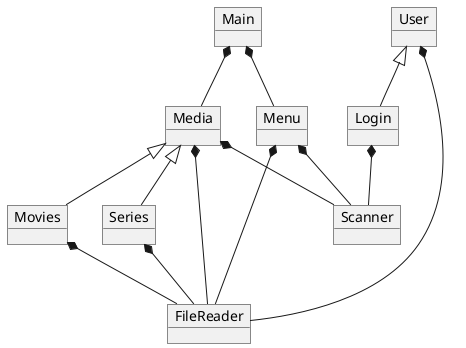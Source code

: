 @startuml
'https://plantuml.com/sequence-diagram

object Main
object Media
object Movies
object Series
object User
object Login
object FileReader
object Menu
object Scanner



Main *-- Media
Main *-- Menu
Menu *-- FileReader
User *-- FileReader
Media *--FileReader
Movies *-- FileReader
Series *-- FileReader

Login *-- Scanner
Menu *-- Scanner
Media *-- Scanner



Media <|-- Movies
Media <|-- Series

User <|-- Login











@enduml